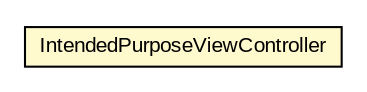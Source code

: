 #!/usr/local/bin/dot
#
# Class diagram 
# Generated by UMLGraph version R5_6-24-gf6e263 (http://www.umlgraph.org/)
#

digraph G {
	edge [fontname="arial",fontsize=10,labelfontname="arial",labelfontsize=10];
	node [fontname="arial",fontsize=10,shape=plaintext];
	nodesep=0.25;
	ranksep=0.5;
	// gov.sandia.cf.parts.ui.intendedpurpose.IntendedPurposeViewController
	c228255 [label=<<table title="gov.sandia.cf.parts.ui.intendedpurpose.IntendedPurposeViewController" border="0" cellborder="1" cellspacing="0" cellpadding="2" port="p" bgcolor="lemonChiffon" href="./IntendedPurposeViewController.html">
		<tr><td><table border="0" cellspacing="0" cellpadding="1">
<tr><td align="center" balign="center"> IntendedPurposeViewController </td></tr>
		</table></td></tr>
		</table>>, URL="./IntendedPurposeViewController.html", fontname="arial", fontcolor="black", fontsize=10.0];
}

